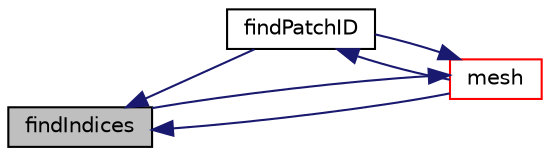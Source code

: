 digraph "findIndices"
{
  bgcolor="transparent";
  edge [fontname="Helvetica",fontsize="10",labelfontname="Helvetica",labelfontsize="10"];
  node [fontname="Helvetica",fontsize="10",shape=record];
  rankdir="LR";
  Node382 [label="findIndices",height=0.2,width=0.4,color="black", fillcolor="grey75", style="filled", fontcolor="black"];
  Node382 -> Node383 [dir="back",color="midnightblue",fontsize="10",style="solid",fontname="Helvetica"];
  Node383 [label="findPatchID",height=0.2,width=0.4,color="black",URL="$a28393.html#ac89fe0aab9fe12bd4f0d3807495fe72b",tooltip="Find patch index given a name. "];
  Node383 -> Node384 [dir="back",color="midnightblue",fontsize="10",style="solid",fontname="Helvetica"];
  Node384 [label="mesh",height=0.2,width=0.4,color="red",URL="$a28393.html#aef91dafeb65266e03215dad90e1d3ff8",tooltip="Return the mesh reference. "];
  Node384 -> Node382 [dir="back",color="midnightblue",fontsize="10",style="solid",fontname="Helvetica"];
  Node384 -> Node383 [dir="back",color="midnightblue",fontsize="10",style="solid",fontname="Helvetica"];
  Node382 -> Node384 [dir="back",color="midnightblue",fontsize="10",style="solid",fontname="Helvetica"];
}
